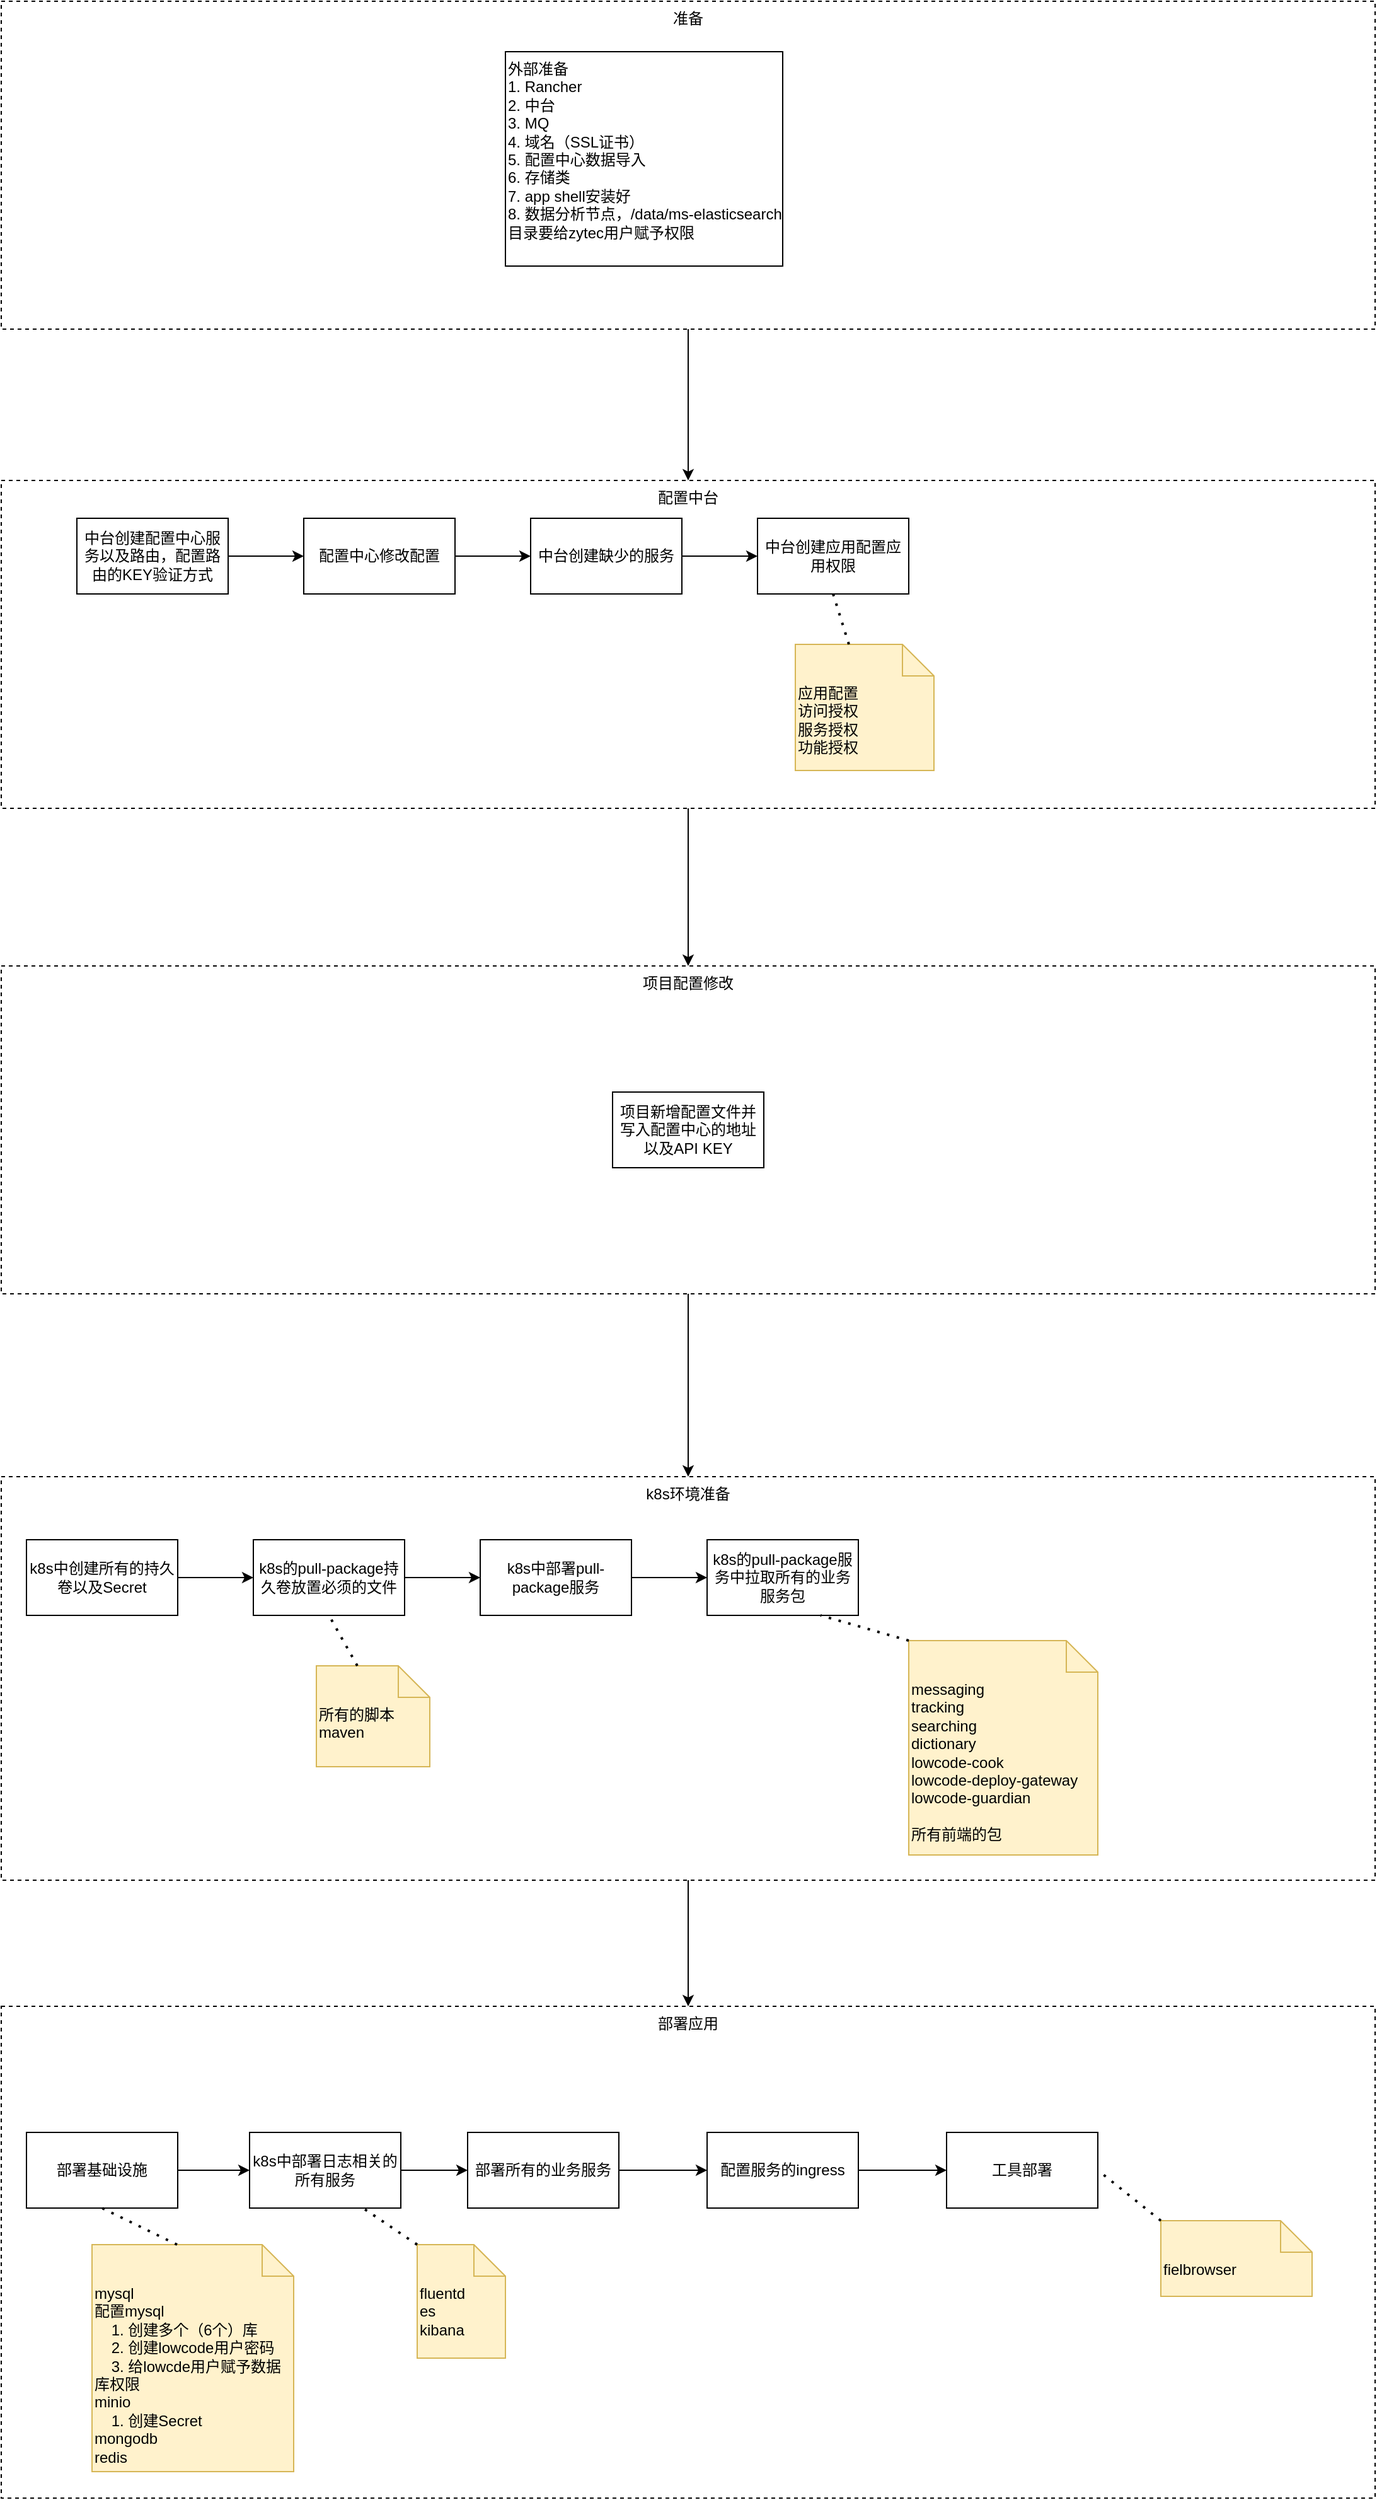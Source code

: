 <mxfile version="24.1.0" type="github">
  <diagram id="C5RBs43oDa-KdzZeNtuy" name="Page-1">
    <mxGraphModel dx="2713" dy="1964" grid="1" gridSize="10" guides="1" tooltips="1" connect="1" arrows="1" fold="1" page="1" pageScale="1" pageWidth="827" pageHeight="1169" math="0" shadow="0">
      <root>
        <mxCell id="WIyWlLk6GJQsqaUBKTNV-0" />
        <mxCell id="WIyWlLk6GJQsqaUBKTNV-1" parent="WIyWlLk6GJQsqaUBKTNV-0" />
        <mxCell id="bLoDom8n8q_n5jIfxJ7S-91" value="项目配置修改" style="rounded=0;whiteSpace=wrap;html=1;align=center;verticalAlign=top;fontFamily=Helvetica;fontSize=12;fontColor=default;fillColor=none;gradientColor=none;dashed=1;" vertex="1" parent="WIyWlLk6GJQsqaUBKTNV-1">
          <mxGeometry x="-470" y="325" width="1090" height="260" as="geometry" />
        </mxCell>
        <mxCell id="bLoDom8n8q_n5jIfxJ7S-105" value="" style="edgeStyle=none;rounded=0;orthogonalLoop=1;jettySize=auto;html=1;fontFamily=Helvetica;fontSize=12;fontColor=default;entryX=0.5;entryY=0;entryDx=0;entryDy=0;" edge="1" parent="WIyWlLk6GJQsqaUBKTNV-1" source="bLoDom8n8q_n5jIfxJ7S-104" target="bLoDom8n8q_n5jIfxJ7S-90">
          <mxGeometry relative="1" as="geometry" />
        </mxCell>
        <mxCell id="bLoDom8n8q_n5jIfxJ7S-104" value="准备" style="rounded=0;whiteSpace=wrap;html=1;align=center;verticalAlign=top;fontFamily=Helvetica;fontSize=12;fontColor=default;fillColor=none;gradientColor=none;dashed=1;" vertex="1" parent="WIyWlLk6GJQsqaUBKTNV-1">
          <mxGeometry x="-470" y="-440" width="1090" height="260" as="geometry" />
        </mxCell>
        <mxCell id="bLoDom8n8q_n5jIfxJ7S-93" value="部署应用" style="rounded=0;whiteSpace=wrap;html=1;align=center;verticalAlign=top;fontFamily=Helvetica;fontSize=12;fontColor=default;fillColor=none;gradientColor=none;dashed=1;" vertex="1" parent="WIyWlLk6GJQsqaUBKTNV-1">
          <mxGeometry x="-470" y="1150" width="1090" height="390" as="geometry" />
        </mxCell>
        <mxCell id="bLoDom8n8q_n5jIfxJ7S-108" style="edgeStyle=none;rounded=0;orthogonalLoop=1;jettySize=auto;html=1;exitX=0.5;exitY=1;exitDx=0;exitDy=0;fontFamily=Helvetica;fontSize=12;fontColor=default;" edge="1" parent="WIyWlLk6GJQsqaUBKTNV-1" source="bLoDom8n8q_n5jIfxJ7S-92" target="bLoDom8n8q_n5jIfxJ7S-93">
          <mxGeometry relative="1" as="geometry" />
        </mxCell>
        <mxCell id="bLoDom8n8q_n5jIfxJ7S-92" value="k8s环境准备" style="rounded=0;whiteSpace=wrap;html=1;align=center;verticalAlign=top;fontFamily=Helvetica;fontSize=12;fontColor=default;fillColor=none;gradientColor=none;dashed=1;" vertex="1" parent="WIyWlLk6GJQsqaUBKTNV-1">
          <mxGeometry x="-470" y="730" width="1090" height="320" as="geometry" />
        </mxCell>
        <mxCell id="bLoDom8n8q_n5jIfxJ7S-106" style="edgeStyle=none;rounded=0;orthogonalLoop=1;jettySize=auto;html=1;exitX=0.5;exitY=1;exitDx=0;exitDy=0;entryX=0.5;entryY=0;entryDx=0;entryDy=0;fontFamily=Helvetica;fontSize=12;fontColor=default;" edge="1" parent="WIyWlLk6GJQsqaUBKTNV-1" source="bLoDom8n8q_n5jIfxJ7S-90" target="bLoDom8n8q_n5jIfxJ7S-91">
          <mxGeometry relative="1" as="geometry" />
        </mxCell>
        <mxCell id="bLoDom8n8q_n5jIfxJ7S-90" value="配置中台" style="rounded=0;whiteSpace=wrap;html=1;align=center;verticalAlign=top;fontFamily=Helvetica;fontSize=12;fontColor=default;fillColor=none;gradientColor=none;dashed=1;" vertex="1" parent="WIyWlLk6GJQsqaUBKTNV-1">
          <mxGeometry x="-470" y="-60" width="1090" height="260" as="geometry" />
        </mxCell>
        <mxCell id="bLoDom8n8q_n5jIfxJ7S-101" value="" style="edgeStyle=none;rounded=0;orthogonalLoop=1;jettySize=auto;html=1;fontFamily=Helvetica;fontSize=12;fontColor=default;" edge="1" parent="WIyWlLk6GJQsqaUBKTNV-1" source="bLoDom8n8q_n5jIfxJ7S-40" target="bLoDom8n8q_n5jIfxJ7S-81">
          <mxGeometry relative="1" as="geometry" />
        </mxCell>
        <mxCell id="bLoDom8n8q_n5jIfxJ7S-40" value="k8s中部署日志相关的所有服务" style="rounded=0;whiteSpace=wrap;html=1;" vertex="1" parent="WIyWlLk6GJQsqaUBKTNV-1">
          <mxGeometry x="-273" y="1250" width="120" height="60" as="geometry" />
        </mxCell>
        <mxCell id="bLoDom8n8q_n5jIfxJ7S-41" value="fluentd&lt;div&gt;es&lt;/div&gt;&lt;div&gt;kibana&lt;/div&gt;" style="shape=note2;boundedLbl=1;whiteSpace=wrap;html=1;size=25;verticalAlign=top;align=left;fillColor=#fff2cc;strokeColor=#d6b656;" vertex="1" parent="WIyWlLk6GJQsqaUBKTNV-1">
          <mxGeometry x="-140" y="1339" width="70" height="90" as="geometry" />
        </mxCell>
        <mxCell id="bLoDom8n8q_n5jIfxJ7S-42" value="" style="endArrow=none;dashed=1;html=1;dashPattern=1 3;strokeWidth=2;rounded=0;entryX=0.75;entryY=1;entryDx=0;entryDy=0;exitX=0;exitY=0;exitDx=0;exitDy=0;exitPerimeter=0;" edge="1" parent="WIyWlLk6GJQsqaUBKTNV-1" source="bLoDom8n8q_n5jIfxJ7S-41" target="bLoDom8n8q_n5jIfxJ7S-40">
          <mxGeometry width="50" height="50" relative="1" as="geometry">
            <mxPoint x="-43" y="1095" as="sourcePoint" />
            <mxPoint x="-143" y="1015" as="targetPoint" />
          </mxGeometry>
        </mxCell>
        <mxCell id="bLoDom8n8q_n5jIfxJ7S-64" value="外部准备&lt;div&gt;1. Rancher&lt;/div&gt;&lt;div&gt;2. 中台&lt;/div&gt;&lt;div&gt;3. MQ&lt;/div&gt;&lt;div&gt;4. 域名（SSL证书）&lt;/div&gt;&lt;div&gt;5. 配置中心数据导入&lt;/div&gt;&lt;div&gt;6. 存储类&lt;/div&gt;&lt;div&gt;7. app shell安装好&lt;/div&gt;&lt;div&gt;8. 数据分析节点，/data/ms-elasticsearch目录要给zytec用户赋予权限&lt;/div&gt;" style="text;html=1;align=left;verticalAlign=top;whiteSpace=wrap;rounded=0;strokeColor=default;" vertex="1" parent="WIyWlLk6GJQsqaUBKTNV-1">
          <mxGeometry x="-70" y="-400" width="220" height="170" as="geometry" />
        </mxCell>
        <mxCell id="bLoDom8n8q_n5jIfxJ7S-94" value="" style="edgeStyle=none;rounded=0;orthogonalLoop=1;jettySize=auto;html=1;fontFamily=Helvetica;fontSize=12;fontColor=default;" edge="1" parent="WIyWlLk6GJQsqaUBKTNV-1" source="bLoDom8n8q_n5jIfxJ7S-65" target="bLoDom8n8q_n5jIfxJ7S-66">
          <mxGeometry relative="1" as="geometry" />
        </mxCell>
        <mxCell id="bLoDom8n8q_n5jIfxJ7S-65" value="中台创建配置中心服务以及路由，配置路由的KEY验证方式" style="rounded=0;whiteSpace=wrap;html=1;" vertex="1" parent="WIyWlLk6GJQsqaUBKTNV-1">
          <mxGeometry x="-410" y="-30" width="120" height="60" as="geometry" />
        </mxCell>
        <mxCell id="bLoDom8n8q_n5jIfxJ7S-95" value="" style="edgeStyle=none;rounded=0;orthogonalLoop=1;jettySize=auto;html=1;fontFamily=Helvetica;fontSize=12;fontColor=default;" edge="1" parent="WIyWlLk6GJQsqaUBKTNV-1" source="bLoDom8n8q_n5jIfxJ7S-66" target="bLoDom8n8q_n5jIfxJ7S-68">
          <mxGeometry relative="1" as="geometry" />
        </mxCell>
        <mxCell id="bLoDom8n8q_n5jIfxJ7S-66" value="配置中心修改配置" style="rounded=0;whiteSpace=wrap;html=1;" vertex="1" parent="WIyWlLk6GJQsqaUBKTNV-1">
          <mxGeometry x="-230" y="-30" width="120" height="60" as="geometry" />
        </mxCell>
        <mxCell id="bLoDom8n8q_n5jIfxJ7S-67" value="中台创建应用配置应用权限" style="rounded=0;whiteSpace=wrap;html=1;" vertex="1" parent="WIyWlLk6GJQsqaUBKTNV-1">
          <mxGeometry x="130" y="-30" width="120" height="60" as="geometry" />
        </mxCell>
        <mxCell id="bLoDom8n8q_n5jIfxJ7S-96" value="" style="edgeStyle=none;rounded=0;orthogonalLoop=1;jettySize=auto;html=1;fontFamily=Helvetica;fontSize=12;fontColor=default;" edge="1" parent="WIyWlLk6GJQsqaUBKTNV-1" source="bLoDom8n8q_n5jIfxJ7S-68" target="bLoDom8n8q_n5jIfxJ7S-67">
          <mxGeometry relative="1" as="geometry" />
        </mxCell>
        <mxCell id="bLoDom8n8q_n5jIfxJ7S-68" value="中台创建缺少的服务" style="rounded=0;whiteSpace=wrap;html=1;" vertex="1" parent="WIyWlLk6GJQsqaUBKTNV-1">
          <mxGeometry x="-50" y="-30" width="120" height="60" as="geometry" />
        </mxCell>
        <mxCell id="bLoDom8n8q_n5jIfxJ7S-70" value="项目新增配置文件并写入配置中心的地址以及API KEY" style="rounded=0;whiteSpace=wrap;html=1;" vertex="1" parent="WIyWlLk6GJQsqaUBKTNV-1">
          <mxGeometry x="15" y="425" width="120" height="60" as="geometry" />
        </mxCell>
        <mxCell id="bLoDom8n8q_n5jIfxJ7S-97" value="" style="edgeStyle=none;rounded=0;orthogonalLoop=1;jettySize=auto;html=1;fontFamily=Helvetica;fontSize=12;fontColor=default;" edge="1" parent="WIyWlLk6GJQsqaUBKTNV-1" source="bLoDom8n8q_n5jIfxJ7S-71" target="bLoDom8n8q_n5jIfxJ7S-76">
          <mxGeometry relative="1" as="geometry" />
        </mxCell>
        <mxCell id="bLoDom8n8q_n5jIfxJ7S-71" value="k8s中创建所有的持久卷以及Secret" style="rounded=0;whiteSpace=wrap;html=1;" vertex="1" parent="WIyWlLk6GJQsqaUBKTNV-1">
          <mxGeometry x="-450" y="780" width="120" height="60" as="geometry" />
        </mxCell>
        <mxCell id="bLoDom8n8q_n5jIfxJ7S-100" value="" style="edgeStyle=none;rounded=0;orthogonalLoop=1;jettySize=auto;html=1;fontFamily=Helvetica;fontSize=12;fontColor=default;" edge="1" parent="WIyWlLk6GJQsqaUBKTNV-1" source="bLoDom8n8q_n5jIfxJ7S-72" target="bLoDom8n8q_n5jIfxJ7S-40">
          <mxGeometry relative="1" as="geometry" />
        </mxCell>
        <mxCell id="bLoDom8n8q_n5jIfxJ7S-72" value="部署基础设施" style="rounded=0;whiteSpace=wrap;html=1;" vertex="1" parent="WIyWlLk6GJQsqaUBKTNV-1">
          <mxGeometry x="-450" y="1250" width="120" height="60" as="geometry" />
        </mxCell>
        <mxCell id="bLoDom8n8q_n5jIfxJ7S-73" value="mysql&lt;div&gt;&lt;div&gt;&lt;span style=&quot;text-align: center;&quot;&gt;配置mysql&lt;/span&gt;&lt;br&gt;&lt;/div&gt;&lt;div&gt;&lt;span style=&quot;text-align: center;&quot;&gt;&amp;nbsp; &amp;nbsp;&amp;nbsp;&lt;/span&gt;&lt;span style=&quot;background-color: initial;&quot;&gt;1. 创建多个（6个）库&lt;/span&gt;&lt;/div&gt;&lt;div&gt;&amp;nbsp; &amp;nbsp; 2. 创建lowcode用户密码&lt;/div&gt;&lt;div&gt;&amp;nbsp; &amp;nbsp; 3. 给lowcde用户赋予数据库权限&lt;/div&gt;&lt;div&gt;minio&lt;/div&gt;&lt;div&gt;&amp;nbsp; &amp;nbsp; 1. 创建Secret&lt;/div&gt;&lt;div&gt;mongodb&lt;/div&gt;&lt;div&gt;redis&lt;/div&gt;&lt;div&gt;&lt;br&gt;&lt;/div&gt;&lt;/div&gt;" style="shape=note2;boundedLbl=1;whiteSpace=wrap;html=1;size=25;verticalAlign=top;align=left;fillColor=#fff2cc;strokeColor=#d6b656;" vertex="1" parent="WIyWlLk6GJQsqaUBKTNV-1">
          <mxGeometry x="-398" y="1339" width="160" height="180" as="geometry" />
        </mxCell>
        <mxCell id="bLoDom8n8q_n5jIfxJ7S-74" value="" style="endArrow=none;dashed=1;html=1;dashPattern=1 3;strokeWidth=2;rounded=0;entryX=0.5;entryY=1;entryDx=0;entryDy=0;exitX=0;exitY=0;exitDx=67.5;exitDy=0;exitPerimeter=0;" edge="1" parent="WIyWlLk6GJQsqaUBKTNV-1" source="bLoDom8n8q_n5jIfxJ7S-73" target="bLoDom8n8q_n5jIfxJ7S-72">
          <mxGeometry width="50" height="50" relative="1" as="geometry">
            <mxPoint x="-183" y="1340" as="sourcePoint" />
            <mxPoint x="-233" y="1300" as="targetPoint" />
          </mxGeometry>
        </mxCell>
        <mxCell id="bLoDom8n8q_n5jIfxJ7S-98" value="" style="edgeStyle=none;rounded=0;orthogonalLoop=1;jettySize=auto;html=1;fontFamily=Helvetica;fontSize=12;fontColor=default;" edge="1" parent="WIyWlLk6GJQsqaUBKTNV-1" source="bLoDom8n8q_n5jIfxJ7S-76" target="bLoDom8n8q_n5jIfxJ7S-77">
          <mxGeometry relative="1" as="geometry" />
        </mxCell>
        <mxCell id="bLoDom8n8q_n5jIfxJ7S-76" value="k8s的pull-package持久卷放置必须的文件" style="rounded=0;whiteSpace=wrap;html=1;" vertex="1" parent="WIyWlLk6GJQsqaUBKTNV-1">
          <mxGeometry x="-270" y="780" width="120" height="60" as="geometry" />
        </mxCell>
        <mxCell id="bLoDom8n8q_n5jIfxJ7S-99" value="" style="edgeStyle=none;rounded=0;orthogonalLoop=1;jettySize=auto;html=1;fontFamily=Helvetica;fontSize=12;fontColor=default;" edge="1" parent="WIyWlLk6GJQsqaUBKTNV-1" source="bLoDom8n8q_n5jIfxJ7S-77" target="bLoDom8n8q_n5jIfxJ7S-80">
          <mxGeometry relative="1" as="geometry" />
        </mxCell>
        <mxCell id="bLoDom8n8q_n5jIfxJ7S-77" value="k8s中部署pull-package服务" style="rounded=0;whiteSpace=wrap;html=1;" vertex="1" parent="WIyWlLk6GJQsqaUBKTNV-1">
          <mxGeometry x="-90" y="780" width="120" height="60" as="geometry" />
        </mxCell>
        <mxCell id="bLoDom8n8q_n5jIfxJ7S-78" value="所有的脚本&lt;div&gt;maven&lt;/div&gt;" style="shape=note2;boundedLbl=1;whiteSpace=wrap;html=1;size=25;verticalAlign=top;align=left;fillColor=#fff2cc;strokeColor=#d6b656;" vertex="1" parent="WIyWlLk6GJQsqaUBKTNV-1">
          <mxGeometry x="-220" y="880" width="90" height="80" as="geometry" />
        </mxCell>
        <mxCell id="bLoDom8n8q_n5jIfxJ7S-79" value="" style="endArrow=none;dashed=1;html=1;dashPattern=1 3;strokeWidth=2;rounded=0;entryX=0.5;entryY=1;entryDx=0;entryDy=0;exitX=0;exitY=0;exitDx=32.5;exitDy=0;exitPerimeter=0;" edge="1" parent="WIyWlLk6GJQsqaUBKTNV-1" source="bLoDom8n8q_n5jIfxJ7S-78" target="bLoDom8n8q_n5jIfxJ7S-76">
          <mxGeometry width="50" height="50" relative="1" as="geometry">
            <mxPoint x="-220.5" y="940" as="sourcePoint" />
            <mxPoint x="-215.5" y="860" as="targetPoint" />
          </mxGeometry>
        </mxCell>
        <mxCell id="bLoDom8n8q_n5jIfxJ7S-80" value="k8s的pull-package服务中拉取所有的业务服务包" style="rounded=0;whiteSpace=wrap;html=1;" vertex="1" parent="WIyWlLk6GJQsqaUBKTNV-1">
          <mxGeometry x="90" y="780" width="120" height="60" as="geometry" />
        </mxCell>
        <mxCell id="bLoDom8n8q_n5jIfxJ7S-102" value="" style="edgeStyle=none;rounded=0;orthogonalLoop=1;jettySize=auto;html=1;fontFamily=Helvetica;fontSize=12;fontColor=default;" edge="1" parent="WIyWlLk6GJQsqaUBKTNV-1" source="bLoDom8n8q_n5jIfxJ7S-81" target="bLoDom8n8q_n5jIfxJ7S-82">
          <mxGeometry relative="1" as="geometry" />
        </mxCell>
        <mxCell id="bLoDom8n8q_n5jIfxJ7S-81" value="部署所有的业务服务" style="rounded=0;whiteSpace=wrap;html=1;" vertex="1" parent="WIyWlLk6GJQsqaUBKTNV-1">
          <mxGeometry x="-100" y="1250" width="120" height="60" as="geometry" />
        </mxCell>
        <mxCell id="bLoDom8n8q_n5jIfxJ7S-103" value="" style="edgeStyle=none;rounded=0;orthogonalLoop=1;jettySize=auto;html=1;fontFamily=Helvetica;fontSize=12;fontColor=default;" edge="1" parent="WIyWlLk6GJQsqaUBKTNV-1" source="bLoDom8n8q_n5jIfxJ7S-82" target="bLoDom8n8q_n5jIfxJ7S-87">
          <mxGeometry relative="1" as="geometry" />
        </mxCell>
        <mxCell id="bLoDom8n8q_n5jIfxJ7S-82" value="配置服务的ingress" style="rounded=0;whiteSpace=wrap;html=1;" vertex="1" parent="WIyWlLk6GJQsqaUBKTNV-1">
          <mxGeometry x="90" y="1250" width="120" height="60" as="geometry" />
        </mxCell>
        <mxCell id="bLoDom8n8q_n5jIfxJ7S-83" value="应用配置&lt;div&gt;访问授权&lt;/div&gt;&lt;div&gt;服务授权&lt;/div&gt;&lt;div&gt;功能授权&lt;/div&gt;" style="shape=note2;boundedLbl=1;whiteSpace=wrap;html=1;size=25;verticalAlign=top;align=left;fillColor=#fff2cc;strokeColor=#d6b656;" vertex="1" parent="WIyWlLk6GJQsqaUBKTNV-1">
          <mxGeometry x="160" y="70" width="110" height="100" as="geometry" />
        </mxCell>
        <mxCell id="bLoDom8n8q_n5jIfxJ7S-84" value="" style="endArrow=none;dashed=1;html=1;dashPattern=1 3;strokeWidth=2;rounded=0;entryX=0.5;entryY=1;entryDx=0;entryDy=0;exitX=0;exitY=0;exitDx=42.5;exitDy=0;exitPerimeter=0;" edge="1" parent="WIyWlLk6GJQsqaUBKTNV-1" source="bLoDom8n8q_n5jIfxJ7S-83" target="bLoDom8n8q_n5jIfxJ7S-67">
          <mxGeometry width="50" height="50" relative="1" as="geometry">
            <mxPoint x="-137" y="340" as="sourcePoint" />
            <mxPoint x="-160" y="300" as="targetPoint" />
          </mxGeometry>
        </mxCell>
        <mxCell id="bLoDom8n8q_n5jIfxJ7S-85" value="fielbrowser" style="shape=note2;boundedLbl=1;whiteSpace=wrap;html=1;size=25;verticalAlign=top;align=left;fillColor=#fff2cc;strokeColor=#d6b656;" vertex="1" parent="WIyWlLk6GJQsqaUBKTNV-1">
          <mxGeometry x="450" y="1320" width="120" height="60" as="geometry" />
        </mxCell>
        <mxCell id="bLoDom8n8q_n5jIfxJ7S-86" value="" style="endArrow=none;dashed=1;html=1;dashPattern=1 3;strokeWidth=2;rounded=0;entryX=1;entryY=0.5;entryDx=0;entryDy=0;exitX=0;exitY=0;exitDx=0;exitDy=0;exitPerimeter=0;" edge="1" parent="WIyWlLk6GJQsqaUBKTNV-1" source="bLoDom8n8q_n5jIfxJ7S-85" target="bLoDom8n8q_n5jIfxJ7S-87">
          <mxGeometry width="50" height="50" relative="1" as="geometry">
            <mxPoint x="860" y="1510" as="sourcePoint" />
            <mxPoint x="430" y="1280" as="targetPoint" />
          </mxGeometry>
        </mxCell>
        <mxCell id="bLoDom8n8q_n5jIfxJ7S-87" value="工具部署" style="rounded=0;whiteSpace=wrap;html=1;" vertex="1" parent="WIyWlLk6GJQsqaUBKTNV-1">
          <mxGeometry x="280" y="1250" width="120" height="60" as="geometry" />
        </mxCell>
        <mxCell id="bLoDom8n8q_n5jIfxJ7S-88" value="messaging&lt;div&gt;tracking&lt;/div&gt;&lt;div&gt;searching&lt;/div&gt;&lt;div&gt;dictionary&lt;/div&gt;&lt;div&gt;lowcode-cook&lt;/div&gt;&lt;div&gt;lowcode-deploy-gateway&lt;/div&gt;&lt;div&gt;lowcode-guardian&lt;/div&gt;&lt;div&gt;&lt;br&gt;&lt;/div&gt;&lt;div&gt;所有前端的包&lt;/div&gt;" style="shape=note2;boundedLbl=1;whiteSpace=wrap;html=1;size=25;verticalAlign=top;align=left;fillColor=#fff2cc;strokeColor=#d6b656;" vertex="1" parent="WIyWlLk6GJQsqaUBKTNV-1">
          <mxGeometry x="250" y="860" width="150" height="170" as="geometry" />
        </mxCell>
        <mxCell id="bLoDom8n8q_n5jIfxJ7S-89" value="" style="endArrow=none;dashed=1;html=1;dashPattern=1 3;strokeWidth=2;rounded=0;entryX=0.75;entryY=1;entryDx=0;entryDy=0;exitX=0;exitY=0;exitDx=0;exitDy=0;exitPerimeter=0;" edge="1" parent="WIyWlLk6GJQsqaUBKTNV-1" source="bLoDom8n8q_n5jIfxJ7S-88" target="bLoDom8n8q_n5jIfxJ7S-80">
          <mxGeometry width="50" height="50" relative="1" as="geometry">
            <mxPoint x="-177" y="890" as="sourcePoint" />
            <mxPoint x="-200" y="850" as="targetPoint" />
          </mxGeometry>
        </mxCell>
        <mxCell id="bLoDom8n8q_n5jIfxJ7S-107" style="edgeStyle=none;rounded=0;orthogonalLoop=1;jettySize=auto;html=1;exitX=0.5;exitY=1;exitDx=0;exitDy=0;entryX=0.5;entryY=0;entryDx=0;entryDy=0;fontFamily=Helvetica;fontSize=12;fontColor=default;" edge="1" parent="WIyWlLk6GJQsqaUBKTNV-1" source="bLoDom8n8q_n5jIfxJ7S-91" target="bLoDom8n8q_n5jIfxJ7S-92">
          <mxGeometry relative="1" as="geometry" />
        </mxCell>
      </root>
    </mxGraphModel>
  </diagram>
</mxfile>
